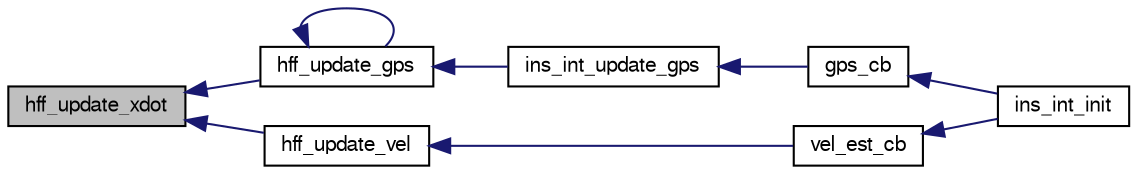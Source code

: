 digraph "hff_update_xdot"
{
  edge [fontname="FreeSans",fontsize="10",labelfontname="FreeSans",labelfontsize="10"];
  node [fontname="FreeSans",fontsize="10",shape=record];
  rankdir="LR";
  Node1 [label="hff_update_xdot",height=0.2,width=0.4,color="black", fillcolor="grey75", style="filled", fontcolor="black"];
  Node1 -> Node2 [dir="back",color="midnightblue",fontsize="10",style="solid",fontname="FreeSans"];
  Node2 [label="hff_update_gps",height=0.2,width=0.4,color="black", fillcolor="white", style="filled",URL="$hf__float_8h.html#a72f310874029d3bec298c7161601a57e"];
  Node2 -> Node2 [dir="back",color="midnightblue",fontsize="10",style="solid",fontname="FreeSans"];
  Node2 -> Node3 [dir="back",color="midnightblue",fontsize="10",style="solid",fontname="FreeSans"];
  Node3 [label="ins_int_update_gps",height=0.2,width=0.4,color="black", fillcolor="white", style="filled",URL="$ins__int_8h.html#a54df8c17ccf7a20d6ca09ad0b8f45db3"];
  Node3 -> Node4 [dir="back",color="midnightblue",fontsize="10",style="solid",fontname="FreeSans"];
  Node4 [label="gps_cb",height=0.2,width=0.4,color="black", fillcolor="white", style="filled",URL="$ins__int_8c.html#a1c1656ce80fe1f1ad49fea691164dbf8"];
  Node4 -> Node5 [dir="back",color="midnightblue",fontsize="10",style="solid",fontname="FreeSans"];
  Node5 [label="ins_int_init",height=0.2,width=0.4,color="black", fillcolor="white", style="filled",URL="$ins__int_8h.html#a6f47e4e65f9697a961c3bef79e9029e4"];
  Node1 -> Node6 [dir="back",color="midnightblue",fontsize="10",style="solid",fontname="FreeSans"];
  Node6 [label="hff_update_vel",height=0.2,width=0.4,color="black", fillcolor="white", style="filled",URL="$hf__float_8h.html#a9ff927aa8ccc5c01b188bf11e728ae33"];
  Node6 -> Node7 [dir="back",color="midnightblue",fontsize="10",style="solid",fontname="FreeSans"];
  Node7 [label="vel_est_cb",height=0.2,width=0.4,color="black", fillcolor="white", style="filled",URL="$ins__int_8c.html#ab7a554a8b8a96f387e80452251fc404f"];
  Node7 -> Node5 [dir="back",color="midnightblue",fontsize="10",style="solid",fontname="FreeSans"];
}
